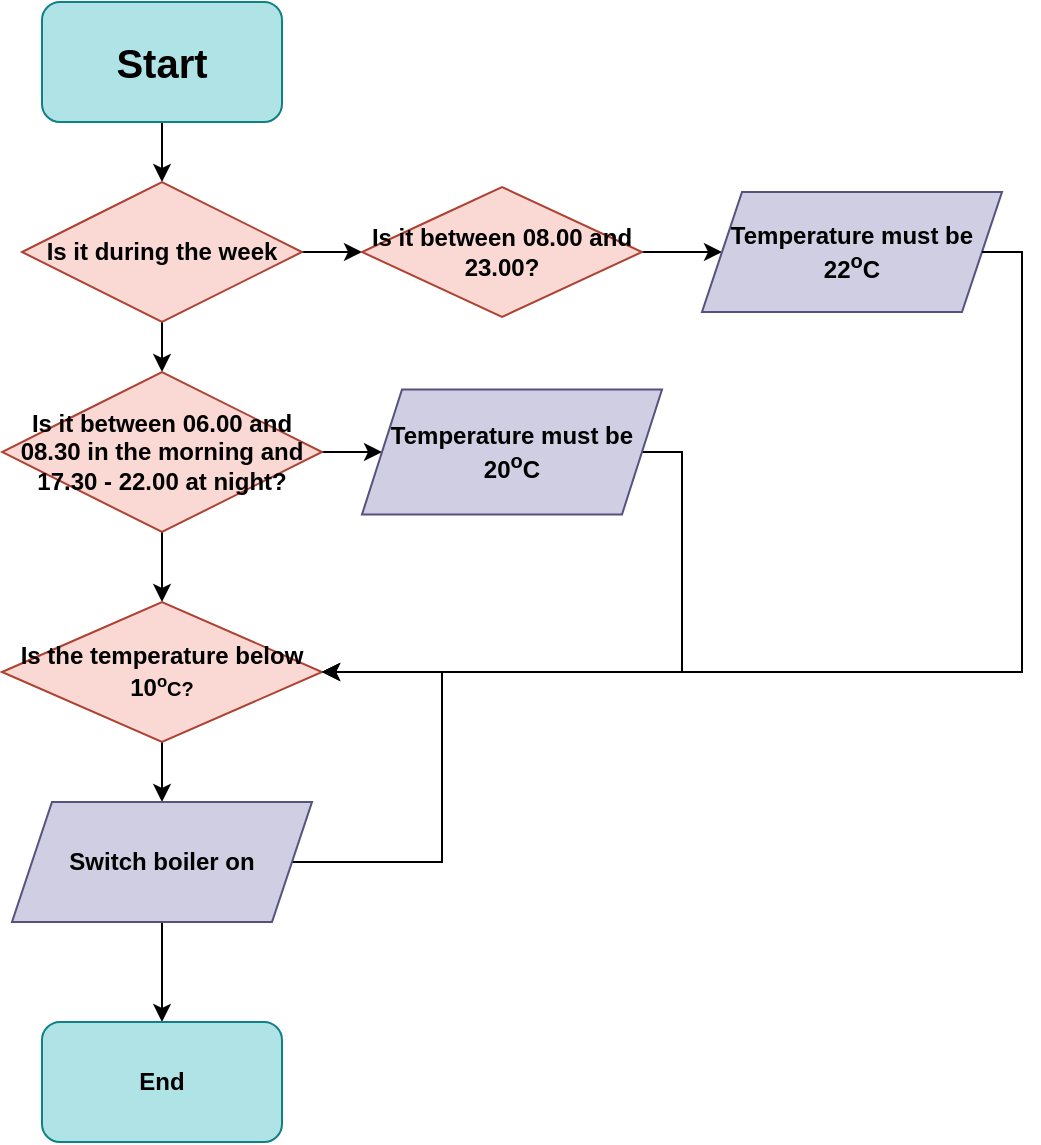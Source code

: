 <mxfile version="20.3.7" type="github">
  <diagram id="dWj9TwvV1gGiNtELdjm1" name="หน้า-1">
    <mxGraphModel dx="599" dy="633" grid="1" gridSize="10" guides="1" tooltips="1" connect="1" arrows="1" fold="1" page="1" pageScale="1" pageWidth="827" pageHeight="1169" math="0" shadow="0">
      <root>
        <mxCell id="0" />
        <mxCell id="1" parent="0" />
        <mxCell id="hGGDuQWn7y-H-F-gl3Fu-5" value="" style="edgeStyle=orthogonalEdgeStyle;rounded=0;orthogonalLoop=1;jettySize=auto;html=1;fontSize=20;" edge="1" parent="1" source="hGGDuQWn7y-H-F-gl3Fu-1" target="hGGDuQWn7y-H-F-gl3Fu-4">
          <mxGeometry relative="1" as="geometry" />
        </mxCell>
        <mxCell id="hGGDuQWn7y-H-F-gl3Fu-1" value="&lt;b&gt;&lt;font style=&quot;font-size: 20px;&quot;&gt;Start&lt;/font&gt;&lt;/b&gt;" style="rounded=1;whiteSpace=wrap;html=1;fillColor=#b0e3e6;strokeColor=#0e8088;" vertex="1" parent="1">
          <mxGeometry x="40" y="40" width="120" height="60" as="geometry" />
        </mxCell>
        <mxCell id="hGGDuQWn7y-H-F-gl3Fu-7" value="" style="edgeStyle=orthogonalEdgeStyle;rounded=0;orthogonalLoop=1;jettySize=auto;html=1;fontSize=20;" edge="1" parent="1" source="hGGDuQWn7y-H-F-gl3Fu-4" target="hGGDuQWn7y-H-F-gl3Fu-6">
          <mxGeometry relative="1" as="geometry" />
        </mxCell>
        <mxCell id="hGGDuQWn7y-H-F-gl3Fu-11" value="" style="edgeStyle=orthogonalEdgeStyle;rounded=0;orthogonalLoop=1;jettySize=auto;html=1;fontSize=20;" edge="1" parent="1" source="hGGDuQWn7y-H-F-gl3Fu-4" target="hGGDuQWn7y-H-F-gl3Fu-10">
          <mxGeometry relative="1" as="geometry" />
        </mxCell>
        <mxCell id="hGGDuQWn7y-H-F-gl3Fu-4" value="&lt;b&gt;Is it during the week&lt;/b&gt;" style="rhombus;whiteSpace=wrap;html=1;fillColor=#fad9d5;strokeColor=#ae4132;rounded=1;arcSize=0;" vertex="1" parent="1">
          <mxGeometry x="30" y="130" width="140" height="70" as="geometry" />
        </mxCell>
        <mxCell id="hGGDuQWn7y-H-F-gl3Fu-9" value="" style="edgeStyle=orthogonalEdgeStyle;rounded=0;orthogonalLoop=1;jettySize=auto;html=1;fontSize=20;" edge="1" parent="1" source="hGGDuQWn7y-H-F-gl3Fu-6" target="hGGDuQWn7y-H-F-gl3Fu-8">
          <mxGeometry relative="1" as="geometry" />
        </mxCell>
        <mxCell id="hGGDuQWn7y-H-F-gl3Fu-15" value="" style="edgeStyle=orthogonalEdgeStyle;rounded=0;orthogonalLoop=1;jettySize=auto;html=1;fontSize=20;entryX=0;entryY=0.5;entryDx=0;entryDy=0;" edge="1" parent="1" source="hGGDuQWn7y-H-F-gl3Fu-6" target="hGGDuQWn7y-H-F-gl3Fu-20">
          <mxGeometry relative="1" as="geometry">
            <mxPoint x="230" y="260" as="targetPoint" />
          </mxGeometry>
        </mxCell>
        <mxCell id="hGGDuQWn7y-H-F-gl3Fu-6" value="&lt;b&gt;Is it between 06.00 and 08.30 in the morning and 17.30 - 22.00 at night?&lt;/b&gt;" style="rhombus;whiteSpace=wrap;html=1;fillColor=#fad9d5;strokeColor=#ae4132;rounded=1;arcSize=0;" vertex="1" parent="1">
          <mxGeometry x="20" y="225" width="160" height="80" as="geometry" />
        </mxCell>
        <mxCell id="hGGDuQWn7y-H-F-gl3Fu-23" value="" style="edgeStyle=orthogonalEdgeStyle;rounded=0;orthogonalLoop=1;jettySize=auto;html=1;fontSize=20;" edge="1" parent="1" source="hGGDuQWn7y-H-F-gl3Fu-8" target="hGGDuQWn7y-H-F-gl3Fu-22">
          <mxGeometry relative="1" as="geometry" />
        </mxCell>
        <mxCell id="hGGDuQWn7y-H-F-gl3Fu-8" value="&lt;b&gt;Is the temperature below 10&lt;font size=&quot;1&quot;&gt;&lt;sup&gt;o&lt;/sup&gt;C?&lt;/font&gt;&lt;/b&gt;" style="rhombus;whiteSpace=wrap;html=1;fillColor=#fad9d5;strokeColor=#ae4132;rounded=1;arcSize=0;" vertex="1" parent="1">
          <mxGeometry x="20" y="340" width="160" height="70" as="geometry" />
        </mxCell>
        <mxCell id="hGGDuQWn7y-H-F-gl3Fu-19" value="" style="edgeStyle=orthogonalEdgeStyle;rounded=0;orthogonalLoop=1;jettySize=auto;html=1;fontSize=20;" edge="1" parent="1" source="hGGDuQWn7y-H-F-gl3Fu-10" target="hGGDuQWn7y-H-F-gl3Fu-18">
          <mxGeometry relative="1" as="geometry" />
        </mxCell>
        <mxCell id="hGGDuQWn7y-H-F-gl3Fu-10" value="&lt;b&gt;Is it between 08.00 and 23.00?&lt;/b&gt;" style="rhombus;whiteSpace=wrap;html=1;fillColor=#fad9d5;strokeColor=#ae4132;rounded=1;arcSize=0;" vertex="1" parent="1">
          <mxGeometry x="200" y="132.5" width="140" height="65" as="geometry" />
        </mxCell>
        <mxCell id="hGGDuQWn7y-H-F-gl3Fu-18" value="&lt;b&gt;Temperature must be 22&lt;sup&gt;o&lt;/sup&gt;C&lt;/b&gt;" style="shape=parallelogram;perimeter=parallelogramPerimeter;whiteSpace=wrap;html=1;fixedSize=1;fillColor=#d0cee2;strokeColor=#56517e;rounded=1;arcSize=0;" vertex="1" parent="1">
          <mxGeometry x="370" y="135" width="150" height="60" as="geometry" />
        </mxCell>
        <mxCell id="hGGDuQWn7y-H-F-gl3Fu-28" style="edgeStyle=orthogonalEdgeStyle;rounded=0;orthogonalLoop=1;jettySize=auto;html=1;exitX=1;exitY=0.5;exitDx=0;exitDy=0;fontFamily=Helvetica;fontSize=12;fontColor=default;entryX=1;entryY=0.5;entryDx=0;entryDy=0;" edge="1" parent="1" source="hGGDuQWn7y-H-F-gl3Fu-20" target="hGGDuQWn7y-H-F-gl3Fu-8">
          <mxGeometry relative="1" as="geometry">
            <mxPoint x="410" y="380" as="targetPoint" />
            <Array as="points">
              <mxPoint x="360" y="265" />
              <mxPoint x="360" y="375" />
            </Array>
          </mxGeometry>
        </mxCell>
        <mxCell id="hGGDuQWn7y-H-F-gl3Fu-20" value="&lt;b&gt;Temperature must be 20&lt;sup&gt;o&lt;/sup&gt;C&lt;/b&gt;" style="shape=parallelogram;perimeter=parallelogramPerimeter;whiteSpace=wrap;html=1;fixedSize=1;fillColor=#d0cee2;strokeColor=#56517e;rounded=1;arcSize=0;" vertex="1" parent="1">
          <mxGeometry x="200" y="233.75" width="150" height="62.5" as="geometry" />
        </mxCell>
        <mxCell id="hGGDuQWn7y-H-F-gl3Fu-25" value="" style="edgeStyle=orthogonalEdgeStyle;rounded=0;orthogonalLoop=1;jettySize=auto;html=1;fontSize=20;" edge="1" parent="1" source="hGGDuQWn7y-H-F-gl3Fu-22" target="hGGDuQWn7y-H-F-gl3Fu-24">
          <mxGeometry relative="1" as="geometry" />
        </mxCell>
        <mxCell id="hGGDuQWn7y-H-F-gl3Fu-29" style="edgeStyle=orthogonalEdgeStyle;rounded=0;orthogonalLoop=1;jettySize=auto;html=1;exitX=1;exitY=0.5;exitDx=0;exitDy=0;fontFamily=Helvetica;fontSize=12;fontColor=default;entryX=1;entryY=0.5;entryDx=0;entryDy=0;" edge="1" parent="1" source="hGGDuQWn7y-H-F-gl3Fu-22" target="hGGDuQWn7y-H-F-gl3Fu-8">
          <mxGeometry relative="1" as="geometry">
            <mxPoint x="210" y="370" as="targetPoint" />
            <Array as="points">
              <mxPoint x="240" y="470" />
              <mxPoint x="240" y="375" />
            </Array>
          </mxGeometry>
        </mxCell>
        <mxCell id="hGGDuQWn7y-H-F-gl3Fu-22" value="&lt;b&gt;Switch boiler on&lt;/b&gt;" style="shape=parallelogram;perimeter=parallelogramPerimeter;whiteSpace=wrap;html=1;fixedSize=1;fillColor=#d0cee2;strokeColor=#56517e;rounded=1;arcSize=0;" vertex="1" parent="1">
          <mxGeometry x="25" y="440" width="150" height="60" as="geometry" />
        </mxCell>
        <mxCell id="hGGDuQWn7y-H-F-gl3Fu-24" value="&lt;b&gt;End&lt;/b&gt;" style="whiteSpace=wrap;html=1;fillColor=#b0e3e6;strokeColor=#0e8088;rounded=1;arcSize=15;" vertex="1" parent="1">
          <mxGeometry x="40" y="550" width="120" height="60" as="geometry" />
        </mxCell>
        <mxCell id="hGGDuQWn7y-H-F-gl3Fu-26" style="edgeStyle=orthogonalEdgeStyle;rounded=0;orthogonalLoop=1;jettySize=auto;html=1;exitX=1;exitY=0.5;exitDx=0;exitDy=0;fontSize=20;entryX=1;entryY=0.5;entryDx=0;entryDy=0;" edge="1" parent="1" source="hGGDuQWn7y-H-F-gl3Fu-18" target="hGGDuQWn7y-H-F-gl3Fu-8">
          <mxGeometry relative="1" as="geometry">
            <mxPoint x="540" y="260" as="targetPoint" />
            <Array as="points">
              <mxPoint x="530" y="165" />
              <mxPoint x="530" y="375" />
            </Array>
          </mxGeometry>
        </mxCell>
      </root>
    </mxGraphModel>
  </diagram>
</mxfile>
